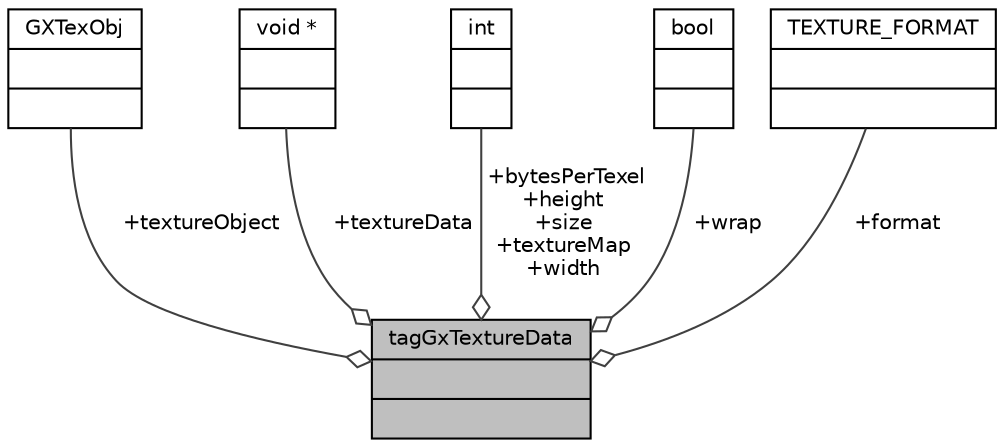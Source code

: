 digraph "tagGxTextureData"
{
 // LATEX_PDF_SIZE
  edge [fontname="Helvetica",fontsize="10",labelfontname="Helvetica",labelfontsize="10"];
  node [fontname="Helvetica",fontsize="10",shape=record];
  Node1 [label="{tagGxTextureData\n||}",height=0.2,width=0.4,color="black", fillcolor="grey75", style="filled", fontcolor="black",tooltip=" "];
  Node2 -> Node1 [color="grey25",fontsize="10",style="solid",label=" +textureObject" ,arrowhead="odiamond",fontname="Helvetica"];
  Node2 [label="{GXTexObj\n||}",height=0.2,width=0.4,color="black", fillcolor="white", style="filled",tooltip=" "];
  Node3 -> Node1 [color="grey25",fontsize="10",style="solid",label=" +textureData" ,arrowhead="odiamond",fontname="Helvetica"];
  Node3 [label="{void *\n||}",height=0.2,width=0.4,color="black", fillcolor="white", style="filled",tooltip=" "];
  Node4 -> Node1 [color="grey25",fontsize="10",style="solid",label=" +bytesPerTexel\n+height\n+size\n+textureMap\n+width" ,arrowhead="odiamond",fontname="Helvetica"];
  Node4 [label="{int\n||}",height=0.2,width=0.4,color="black", fillcolor="white", style="filled",tooltip=" "];
  Node5 -> Node1 [color="grey25",fontsize="10",style="solid",label=" +wrap" ,arrowhead="odiamond",fontname="Helvetica"];
  Node5 [label="{bool\n||}",height=0.2,width=0.4,color="black", fillcolor="white", style="filled",tooltip=" "];
  Node6 -> Node1 [color="grey25",fontsize="10",style="solid",label=" +format" ,arrowhead="odiamond",fontname="Helvetica"];
  Node6 [label="{TEXTURE_FORMAT\n||}",height=0.2,width=0.4,color="black", fillcolor="white", style="filled",tooltip=" "];
}
